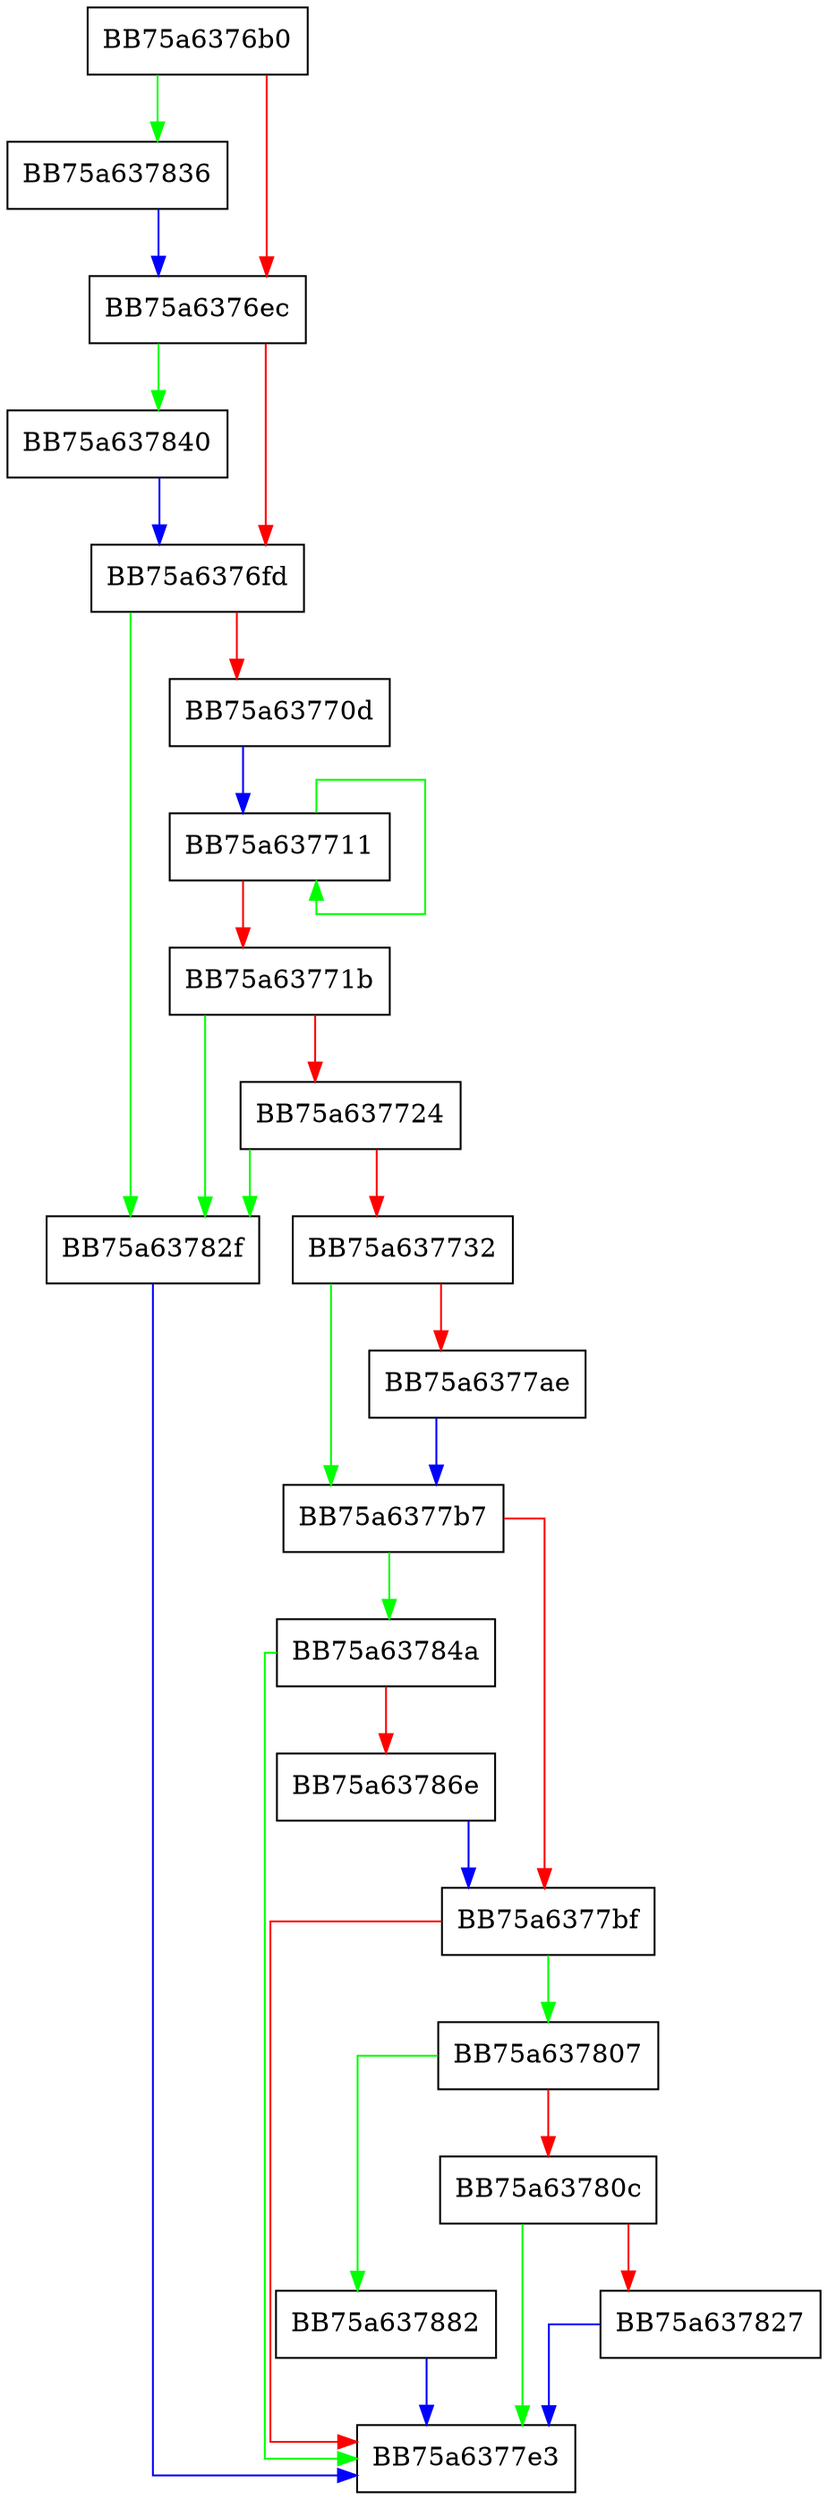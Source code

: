 digraph FindFirst {
  node [shape="box"];
  graph [splines=ortho];
  BB75a6376b0 -> BB75a637836 [color="green"];
  BB75a6376b0 -> BB75a6376ec [color="red"];
  BB75a6376ec -> BB75a637840 [color="green"];
  BB75a6376ec -> BB75a6376fd [color="red"];
  BB75a6376fd -> BB75a63782f [color="green"];
  BB75a6376fd -> BB75a63770d [color="red"];
  BB75a63770d -> BB75a637711 [color="blue"];
  BB75a637711 -> BB75a637711 [color="green"];
  BB75a637711 -> BB75a63771b [color="red"];
  BB75a63771b -> BB75a63782f [color="green"];
  BB75a63771b -> BB75a637724 [color="red"];
  BB75a637724 -> BB75a63782f [color="green"];
  BB75a637724 -> BB75a637732 [color="red"];
  BB75a637732 -> BB75a6377b7 [color="green"];
  BB75a637732 -> BB75a6377ae [color="red"];
  BB75a6377ae -> BB75a6377b7 [color="blue"];
  BB75a6377b7 -> BB75a63784a [color="green"];
  BB75a6377b7 -> BB75a6377bf [color="red"];
  BB75a6377bf -> BB75a637807 [color="green"];
  BB75a6377bf -> BB75a6377e3 [color="red"];
  BB75a637807 -> BB75a637882 [color="green"];
  BB75a637807 -> BB75a63780c [color="red"];
  BB75a63780c -> BB75a6377e3 [color="green"];
  BB75a63780c -> BB75a637827 [color="red"];
  BB75a637827 -> BB75a6377e3 [color="blue"];
  BB75a63782f -> BB75a6377e3 [color="blue"];
  BB75a637836 -> BB75a6376ec [color="blue"];
  BB75a637840 -> BB75a6376fd [color="blue"];
  BB75a63784a -> BB75a6377e3 [color="green"];
  BB75a63784a -> BB75a63786e [color="red"];
  BB75a63786e -> BB75a6377bf [color="blue"];
  BB75a637882 -> BB75a6377e3 [color="blue"];
}
